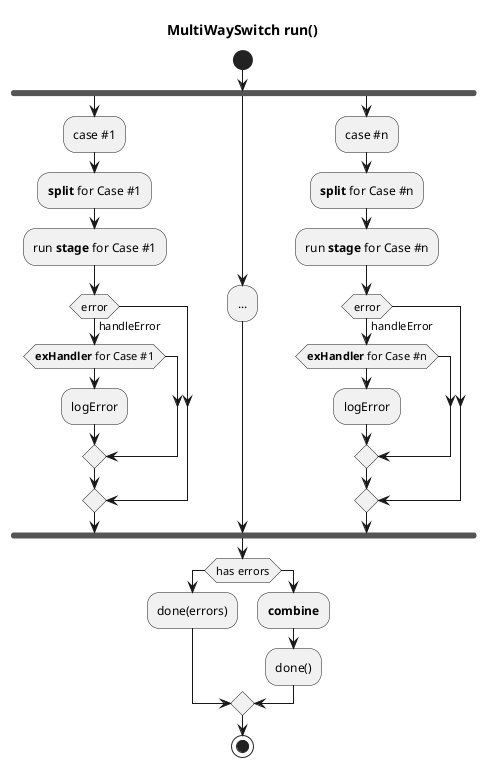 @startuml

title MultiWaySwitch run()

start

fork
    :case #1;
    :**split** for Case #1;
    :run **stage** for Case #1;
    if(error) then (handleError)
        if(**exHandler** for Case #1)
        :logError;
        endif
    endif 
fork again
    :...;
fork again
    :case #n;
    :**split** for Case #n;
    :run **stage** for Case #n;
    if(error) then (handleError)
        if(**exHandler** for Case #n)
        :logError;
        endif
    endif 
end fork

if(has errors) 
    :done(errors);
else
    :**combine**;
    :done();
endif
stop

@enduml